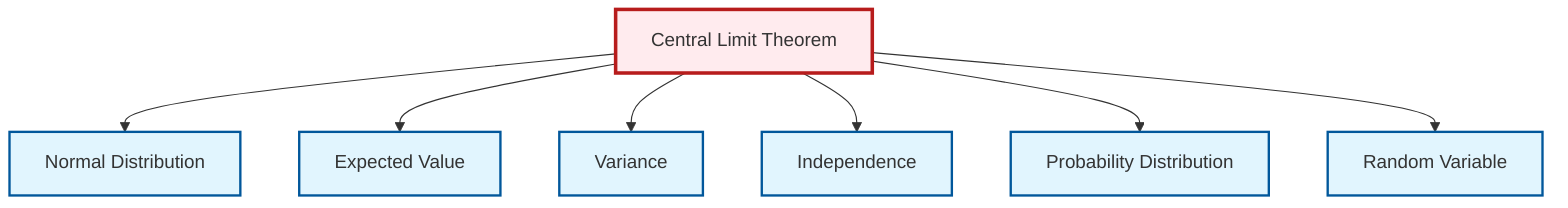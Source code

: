 graph TD
    classDef definition fill:#e1f5fe,stroke:#01579b,stroke-width:2px
    classDef theorem fill:#f3e5f5,stroke:#4a148c,stroke-width:2px
    classDef axiom fill:#fff3e0,stroke:#e65100,stroke-width:2px
    classDef example fill:#e8f5e9,stroke:#1b5e20,stroke-width:2px
    classDef current fill:#ffebee,stroke:#b71c1c,stroke-width:3px
    def-independence["Independence"]:::definition
    def-expectation["Expected Value"]:::definition
    def-normal-distribution["Normal Distribution"]:::definition
    def-probability-distribution["Probability Distribution"]:::definition
    def-random-variable["Random Variable"]:::definition
    thm-central-limit["Central Limit Theorem"]:::theorem
    def-variance["Variance"]:::definition
    thm-central-limit --> def-normal-distribution
    thm-central-limit --> def-expectation
    thm-central-limit --> def-variance
    thm-central-limit --> def-independence
    thm-central-limit --> def-probability-distribution
    thm-central-limit --> def-random-variable
    class thm-central-limit current